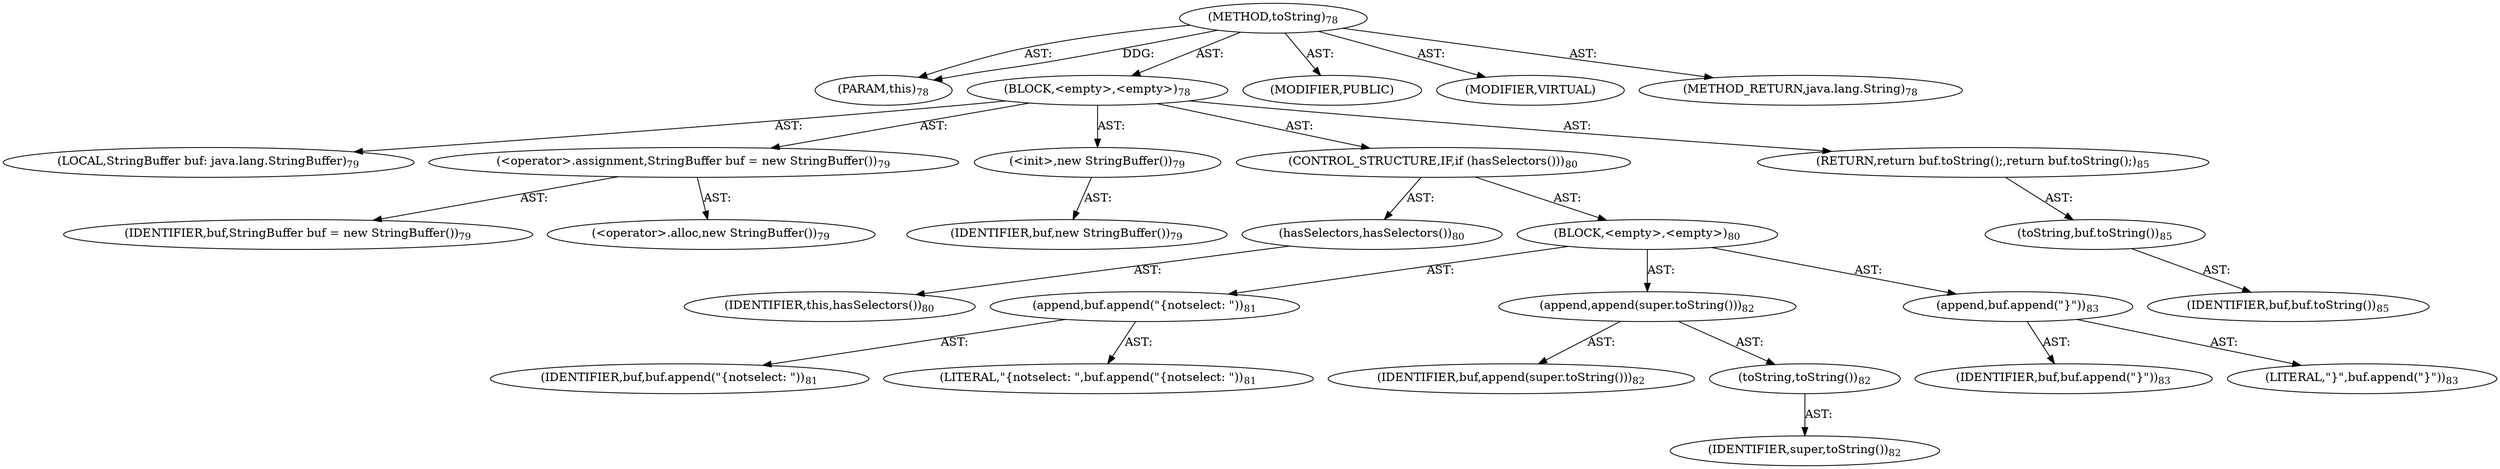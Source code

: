 digraph "toString" {  
"111669149697" [label = <(METHOD,toString)<SUB>78</SUB>> ]
"115964116992" [label = <(PARAM,this)<SUB>78</SUB>> ]
"25769803777" [label = <(BLOCK,&lt;empty&gt;,&lt;empty&gt;)<SUB>78</SUB>> ]
"94489280512" [label = <(LOCAL,StringBuffer buf: java.lang.StringBuffer)<SUB>79</SUB>> ]
"30064771072" [label = <(&lt;operator&gt;.assignment,StringBuffer buf = new StringBuffer())<SUB>79</SUB>> ]
"68719476739" [label = <(IDENTIFIER,buf,StringBuffer buf = new StringBuffer())<SUB>79</SUB>> ]
"30064771073" [label = <(&lt;operator&gt;.alloc,new StringBuffer())<SUB>79</SUB>> ]
"30064771074" [label = <(&lt;init&gt;,new StringBuffer())<SUB>79</SUB>> ]
"68719476740" [label = <(IDENTIFIER,buf,new StringBuffer())<SUB>79</SUB>> ]
"47244640256" [label = <(CONTROL_STRUCTURE,IF,if (hasSelectors()))<SUB>80</SUB>> ]
"30064771075" [label = <(hasSelectors,hasSelectors())<SUB>80</SUB>> ]
"68719476736" [label = <(IDENTIFIER,this,hasSelectors())<SUB>80</SUB>> ]
"25769803778" [label = <(BLOCK,&lt;empty&gt;,&lt;empty&gt;)<SUB>80</SUB>> ]
"30064771076" [label = <(append,buf.append(&quot;{notselect: &quot;))<SUB>81</SUB>> ]
"68719476741" [label = <(IDENTIFIER,buf,buf.append(&quot;{notselect: &quot;))<SUB>81</SUB>> ]
"90194313216" [label = <(LITERAL,&quot;{notselect: &quot;,buf.append(&quot;{notselect: &quot;))<SUB>81</SUB>> ]
"30064771077" [label = <(append,append(super.toString()))<SUB>82</SUB>> ]
"68719476742" [label = <(IDENTIFIER,buf,append(super.toString()))<SUB>82</SUB>> ]
"30064771078" [label = <(toString,toString())<SUB>82</SUB>> ]
"68719476743" [label = <(IDENTIFIER,super,toString())<SUB>82</SUB>> ]
"30064771079" [label = <(append,buf.append(&quot;}&quot;))<SUB>83</SUB>> ]
"68719476744" [label = <(IDENTIFIER,buf,buf.append(&quot;}&quot;))<SUB>83</SUB>> ]
"90194313217" [label = <(LITERAL,&quot;}&quot;,buf.append(&quot;}&quot;))<SUB>83</SUB>> ]
"146028888064" [label = <(RETURN,return buf.toString();,return buf.toString();)<SUB>85</SUB>> ]
"30064771080" [label = <(toString,buf.toString())<SUB>85</SUB>> ]
"68719476745" [label = <(IDENTIFIER,buf,buf.toString())<SUB>85</SUB>> ]
"133143986178" [label = <(MODIFIER,PUBLIC)> ]
"133143986179" [label = <(MODIFIER,VIRTUAL)> ]
"128849018881" [label = <(METHOD_RETURN,java.lang.String)<SUB>78</SUB>> ]
  "111669149697" -> "115964116992"  [ label = "AST: "] 
  "111669149697" -> "25769803777"  [ label = "AST: "] 
  "111669149697" -> "133143986178"  [ label = "AST: "] 
  "111669149697" -> "133143986179"  [ label = "AST: "] 
  "111669149697" -> "128849018881"  [ label = "AST: "] 
  "25769803777" -> "94489280512"  [ label = "AST: "] 
  "25769803777" -> "30064771072"  [ label = "AST: "] 
  "25769803777" -> "30064771074"  [ label = "AST: "] 
  "25769803777" -> "47244640256"  [ label = "AST: "] 
  "25769803777" -> "146028888064"  [ label = "AST: "] 
  "30064771072" -> "68719476739"  [ label = "AST: "] 
  "30064771072" -> "30064771073"  [ label = "AST: "] 
  "30064771074" -> "68719476740"  [ label = "AST: "] 
  "47244640256" -> "30064771075"  [ label = "AST: "] 
  "47244640256" -> "25769803778"  [ label = "AST: "] 
  "30064771075" -> "68719476736"  [ label = "AST: "] 
  "25769803778" -> "30064771076"  [ label = "AST: "] 
  "25769803778" -> "30064771077"  [ label = "AST: "] 
  "25769803778" -> "30064771079"  [ label = "AST: "] 
  "30064771076" -> "68719476741"  [ label = "AST: "] 
  "30064771076" -> "90194313216"  [ label = "AST: "] 
  "30064771077" -> "68719476742"  [ label = "AST: "] 
  "30064771077" -> "30064771078"  [ label = "AST: "] 
  "30064771078" -> "68719476743"  [ label = "AST: "] 
  "30064771079" -> "68719476744"  [ label = "AST: "] 
  "30064771079" -> "90194313217"  [ label = "AST: "] 
  "146028888064" -> "30064771080"  [ label = "AST: "] 
  "30064771080" -> "68719476745"  [ label = "AST: "] 
  "111669149697" -> "115964116992"  [ label = "DDG: "] 
}
